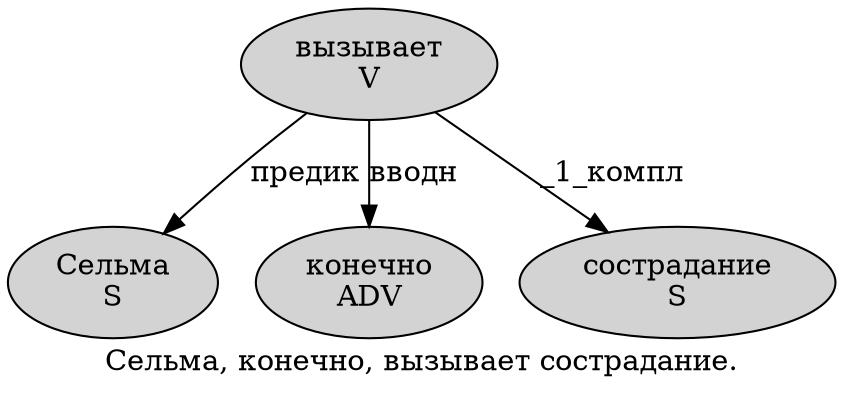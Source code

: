 digraph SENTENCE_1365 {
	graph [label="Сельма, конечно, вызывает сострадание."]
	node [style=filled]
		0 [label="Сельма
S" color="" fillcolor=lightgray penwidth=1 shape=ellipse]
		2 [label="конечно
ADV" color="" fillcolor=lightgray penwidth=1 shape=ellipse]
		4 [label="вызывает
V" color="" fillcolor=lightgray penwidth=1 shape=ellipse]
		5 [label="сострадание
S" color="" fillcolor=lightgray penwidth=1 shape=ellipse]
			4 -> 0 [label="предик"]
			4 -> 2 [label="вводн"]
			4 -> 5 [label="_1_компл"]
}